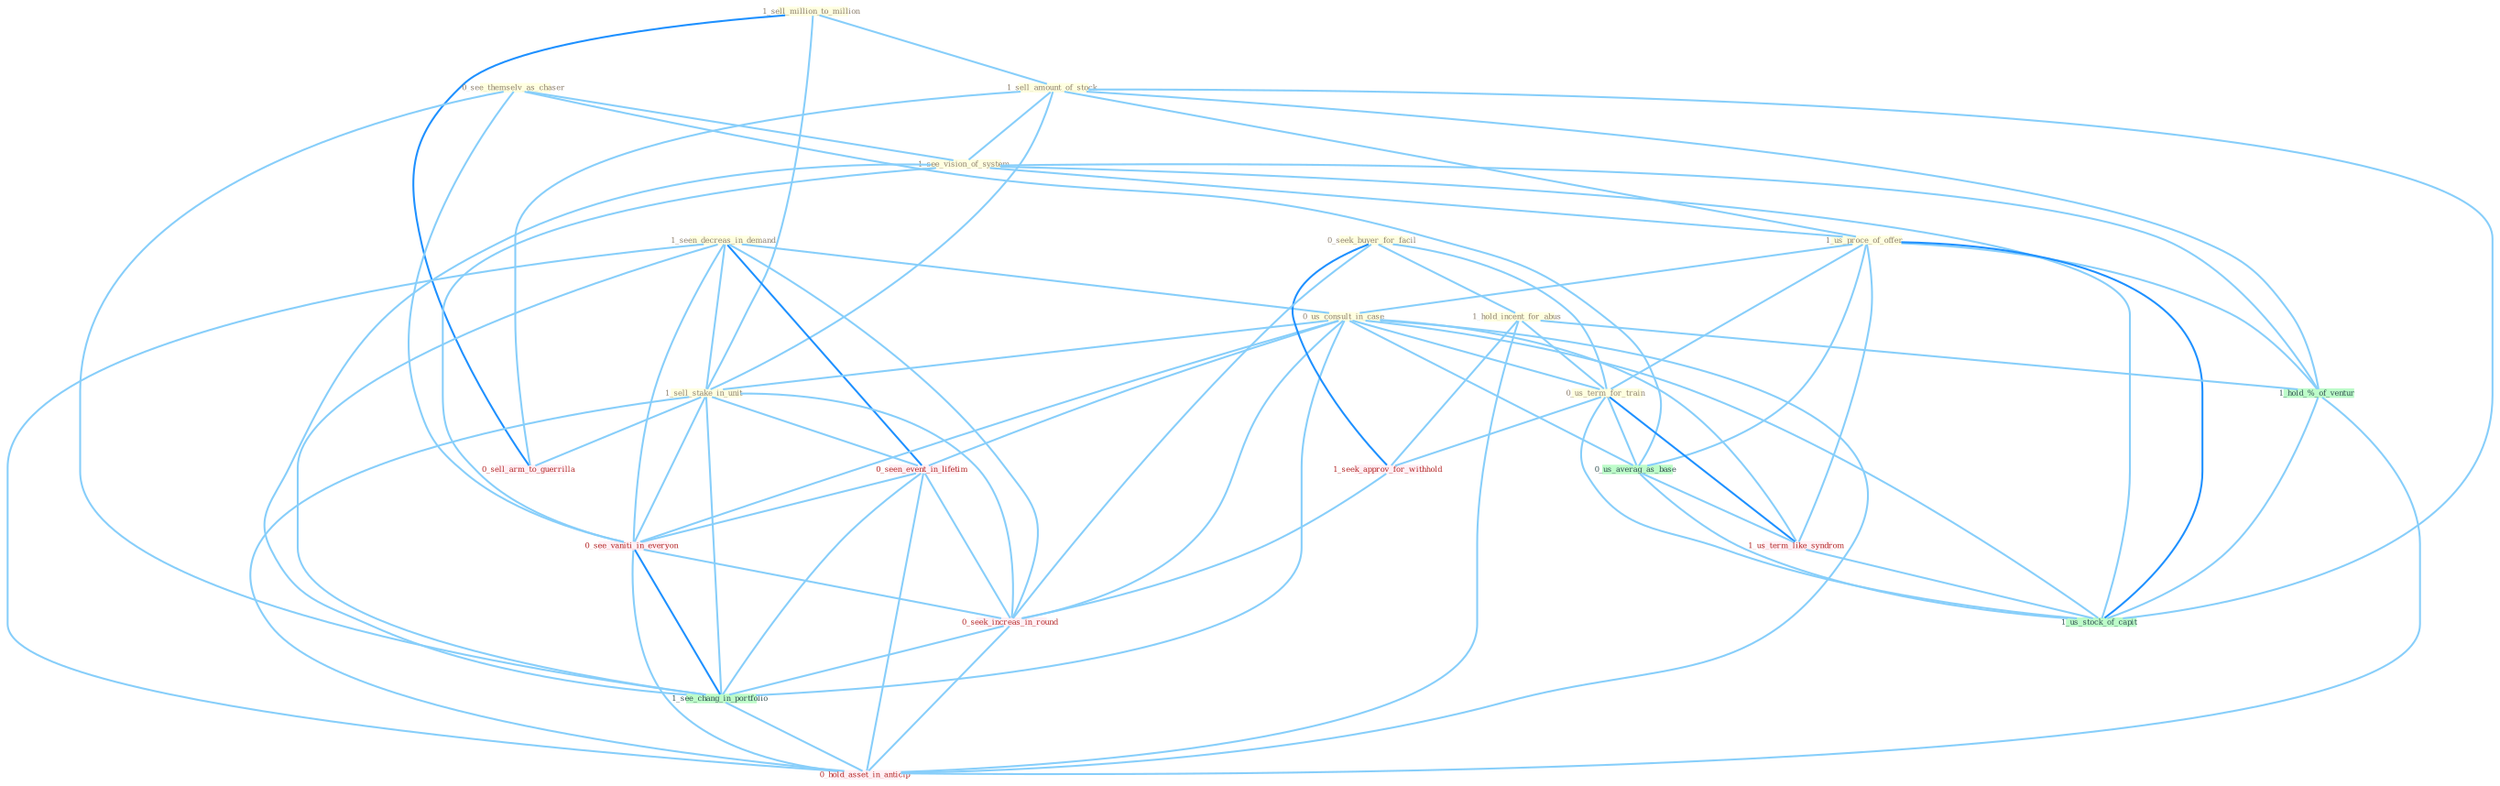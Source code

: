 Graph G{ 
    node
    [shape=polygon,style=filled,width=.5,height=.06,color="#BDFCC9",fixedsize=true,fontsize=4,
    fontcolor="#2f4f4f"];
    {node
    [color="#ffffe0", fontcolor="#8b7d6b"] "1_sell_million_to_million " "1_sell_amount_of_stock " "0_see_themselv_as_chaser " "1_see_vision_of_system " "1_seen_decreas_in_demand " "1_us_proce_of_offer " "0_us_consult_in_case " "0_seek_buyer_for_facil " "1_hold_incent_for_abus " "1_sell_stake_in_unit " "0_us_term_for_train "}
{node [color="#fff0f5", fontcolor="#b22222"] "0_seen_event_in_lifetim " "1_us_term_like_syndrom " "1_seek_approv_for_withhold " "0_see_vaniti_in_everyon " "0_sell_arm_to_guerrilla " "0_seek_increas_in_round " "0_hold_asset_in_anticip "}
edge [color="#B0E2FF"];

	"1_sell_million_to_million " -- "1_sell_amount_of_stock " [w="1", color="#87cefa" ];
	"1_sell_million_to_million " -- "1_sell_stake_in_unit " [w="1", color="#87cefa" ];
	"1_sell_million_to_million " -- "0_sell_arm_to_guerrilla " [w="2", color="#1e90ff" , len=0.8];
	"1_sell_amount_of_stock " -- "1_see_vision_of_system " [w="1", color="#87cefa" ];
	"1_sell_amount_of_stock " -- "1_us_proce_of_offer " [w="1", color="#87cefa" ];
	"1_sell_amount_of_stock " -- "1_sell_stake_in_unit " [w="1", color="#87cefa" ];
	"1_sell_amount_of_stock " -- "1_hold_%_of_ventur " [w="1", color="#87cefa" ];
	"1_sell_amount_of_stock " -- "0_sell_arm_to_guerrilla " [w="1", color="#87cefa" ];
	"1_sell_amount_of_stock " -- "1_us_stock_of_capit " [w="1", color="#87cefa" ];
	"0_see_themselv_as_chaser " -- "1_see_vision_of_system " [w="1", color="#87cefa" ];
	"0_see_themselv_as_chaser " -- "0_us_averag_as_base " [w="1", color="#87cefa" ];
	"0_see_themselv_as_chaser " -- "0_see_vaniti_in_everyon " [w="1", color="#87cefa" ];
	"0_see_themselv_as_chaser " -- "1_see_chang_in_portfolio " [w="1", color="#87cefa" ];
	"1_see_vision_of_system " -- "1_us_proce_of_offer " [w="1", color="#87cefa" ];
	"1_see_vision_of_system " -- "1_hold_%_of_ventur " [w="1", color="#87cefa" ];
	"1_see_vision_of_system " -- "0_see_vaniti_in_everyon " [w="1", color="#87cefa" ];
	"1_see_vision_of_system " -- "1_us_stock_of_capit " [w="1", color="#87cefa" ];
	"1_see_vision_of_system " -- "1_see_chang_in_portfolio " [w="1", color="#87cefa" ];
	"1_seen_decreas_in_demand " -- "0_us_consult_in_case " [w="1", color="#87cefa" ];
	"1_seen_decreas_in_demand " -- "1_sell_stake_in_unit " [w="1", color="#87cefa" ];
	"1_seen_decreas_in_demand " -- "0_seen_event_in_lifetim " [w="2", color="#1e90ff" , len=0.8];
	"1_seen_decreas_in_demand " -- "0_see_vaniti_in_everyon " [w="1", color="#87cefa" ];
	"1_seen_decreas_in_demand " -- "0_seek_increas_in_round " [w="1", color="#87cefa" ];
	"1_seen_decreas_in_demand " -- "1_see_chang_in_portfolio " [w="1", color="#87cefa" ];
	"1_seen_decreas_in_demand " -- "0_hold_asset_in_anticip " [w="1", color="#87cefa" ];
	"1_us_proce_of_offer " -- "0_us_consult_in_case " [w="1", color="#87cefa" ];
	"1_us_proce_of_offer " -- "0_us_term_for_train " [w="1", color="#87cefa" ];
	"1_us_proce_of_offer " -- "0_us_averag_as_base " [w="1", color="#87cefa" ];
	"1_us_proce_of_offer " -- "1_us_term_like_syndrom " [w="1", color="#87cefa" ];
	"1_us_proce_of_offer " -- "1_hold_%_of_ventur " [w="1", color="#87cefa" ];
	"1_us_proce_of_offer " -- "1_us_stock_of_capit " [w="2", color="#1e90ff" , len=0.8];
	"0_us_consult_in_case " -- "1_sell_stake_in_unit " [w="1", color="#87cefa" ];
	"0_us_consult_in_case " -- "0_us_term_for_train " [w="1", color="#87cefa" ];
	"0_us_consult_in_case " -- "0_seen_event_in_lifetim " [w="1", color="#87cefa" ];
	"0_us_consult_in_case " -- "0_us_averag_as_base " [w="1", color="#87cefa" ];
	"0_us_consult_in_case " -- "1_us_term_like_syndrom " [w="1", color="#87cefa" ];
	"0_us_consult_in_case " -- "0_see_vaniti_in_everyon " [w="1", color="#87cefa" ];
	"0_us_consult_in_case " -- "0_seek_increas_in_round " [w="1", color="#87cefa" ];
	"0_us_consult_in_case " -- "1_us_stock_of_capit " [w="1", color="#87cefa" ];
	"0_us_consult_in_case " -- "1_see_chang_in_portfolio " [w="1", color="#87cefa" ];
	"0_us_consult_in_case " -- "0_hold_asset_in_anticip " [w="1", color="#87cefa" ];
	"0_seek_buyer_for_facil " -- "1_hold_incent_for_abus " [w="1", color="#87cefa" ];
	"0_seek_buyer_for_facil " -- "0_us_term_for_train " [w="1", color="#87cefa" ];
	"0_seek_buyer_for_facil " -- "1_seek_approv_for_withhold " [w="2", color="#1e90ff" , len=0.8];
	"0_seek_buyer_for_facil " -- "0_seek_increas_in_round " [w="1", color="#87cefa" ];
	"1_hold_incent_for_abus " -- "0_us_term_for_train " [w="1", color="#87cefa" ];
	"1_hold_incent_for_abus " -- "1_seek_approv_for_withhold " [w="1", color="#87cefa" ];
	"1_hold_incent_for_abus " -- "1_hold_%_of_ventur " [w="1", color="#87cefa" ];
	"1_hold_incent_for_abus " -- "0_hold_asset_in_anticip " [w="1", color="#87cefa" ];
	"1_sell_stake_in_unit " -- "0_seen_event_in_lifetim " [w="1", color="#87cefa" ];
	"1_sell_stake_in_unit " -- "0_see_vaniti_in_everyon " [w="1", color="#87cefa" ];
	"1_sell_stake_in_unit " -- "0_sell_arm_to_guerrilla " [w="1", color="#87cefa" ];
	"1_sell_stake_in_unit " -- "0_seek_increas_in_round " [w="1", color="#87cefa" ];
	"1_sell_stake_in_unit " -- "1_see_chang_in_portfolio " [w="1", color="#87cefa" ];
	"1_sell_stake_in_unit " -- "0_hold_asset_in_anticip " [w="1", color="#87cefa" ];
	"0_us_term_for_train " -- "0_us_averag_as_base " [w="1", color="#87cefa" ];
	"0_us_term_for_train " -- "1_us_term_like_syndrom " [w="2", color="#1e90ff" , len=0.8];
	"0_us_term_for_train " -- "1_seek_approv_for_withhold " [w="1", color="#87cefa" ];
	"0_us_term_for_train " -- "1_us_stock_of_capit " [w="1", color="#87cefa" ];
	"0_seen_event_in_lifetim " -- "0_see_vaniti_in_everyon " [w="1", color="#87cefa" ];
	"0_seen_event_in_lifetim " -- "0_seek_increas_in_round " [w="1", color="#87cefa" ];
	"0_seen_event_in_lifetim " -- "1_see_chang_in_portfolio " [w="1", color="#87cefa" ];
	"0_seen_event_in_lifetim " -- "0_hold_asset_in_anticip " [w="1", color="#87cefa" ];
	"0_us_averag_as_base " -- "1_us_term_like_syndrom " [w="1", color="#87cefa" ];
	"0_us_averag_as_base " -- "1_us_stock_of_capit " [w="1", color="#87cefa" ];
	"1_us_term_like_syndrom " -- "1_us_stock_of_capit " [w="1", color="#87cefa" ];
	"1_seek_approv_for_withhold " -- "0_seek_increas_in_round " [w="1", color="#87cefa" ];
	"1_hold_%_of_ventur " -- "1_us_stock_of_capit " [w="1", color="#87cefa" ];
	"1_hold_%_of_ventur " -- "0_hold_asset_in_anticip " [w="1", color="#87cefa" ];
	"0_see_vaniti_in_everyon " -- "0_seek_increas_in_round " [w="1", color="#87cefa" ];
	"0_see_vaniti_in_everyon " -- "1_see_chang_in_portfolio " [w="2", color="#1e90ff" , len=0.8];
	"0_see_vaniti_in_everyon " -- "0_hold_asset_in_anticip " [w="1", color="#87cefa" ];
	"0_seek_increas_in_round " -- "1_see_chang_in_portfolio " [w="1", color="#87cefa" ];
	"0_seek_increas_in_round " -- "0_hold_asset_in_anticip " [w="1", color="#87cefa" ];
	"1_see_chang_in_portfolio " -- "0_hold_asset_in_anticip " [w="1", color="#87cefa" ];
}